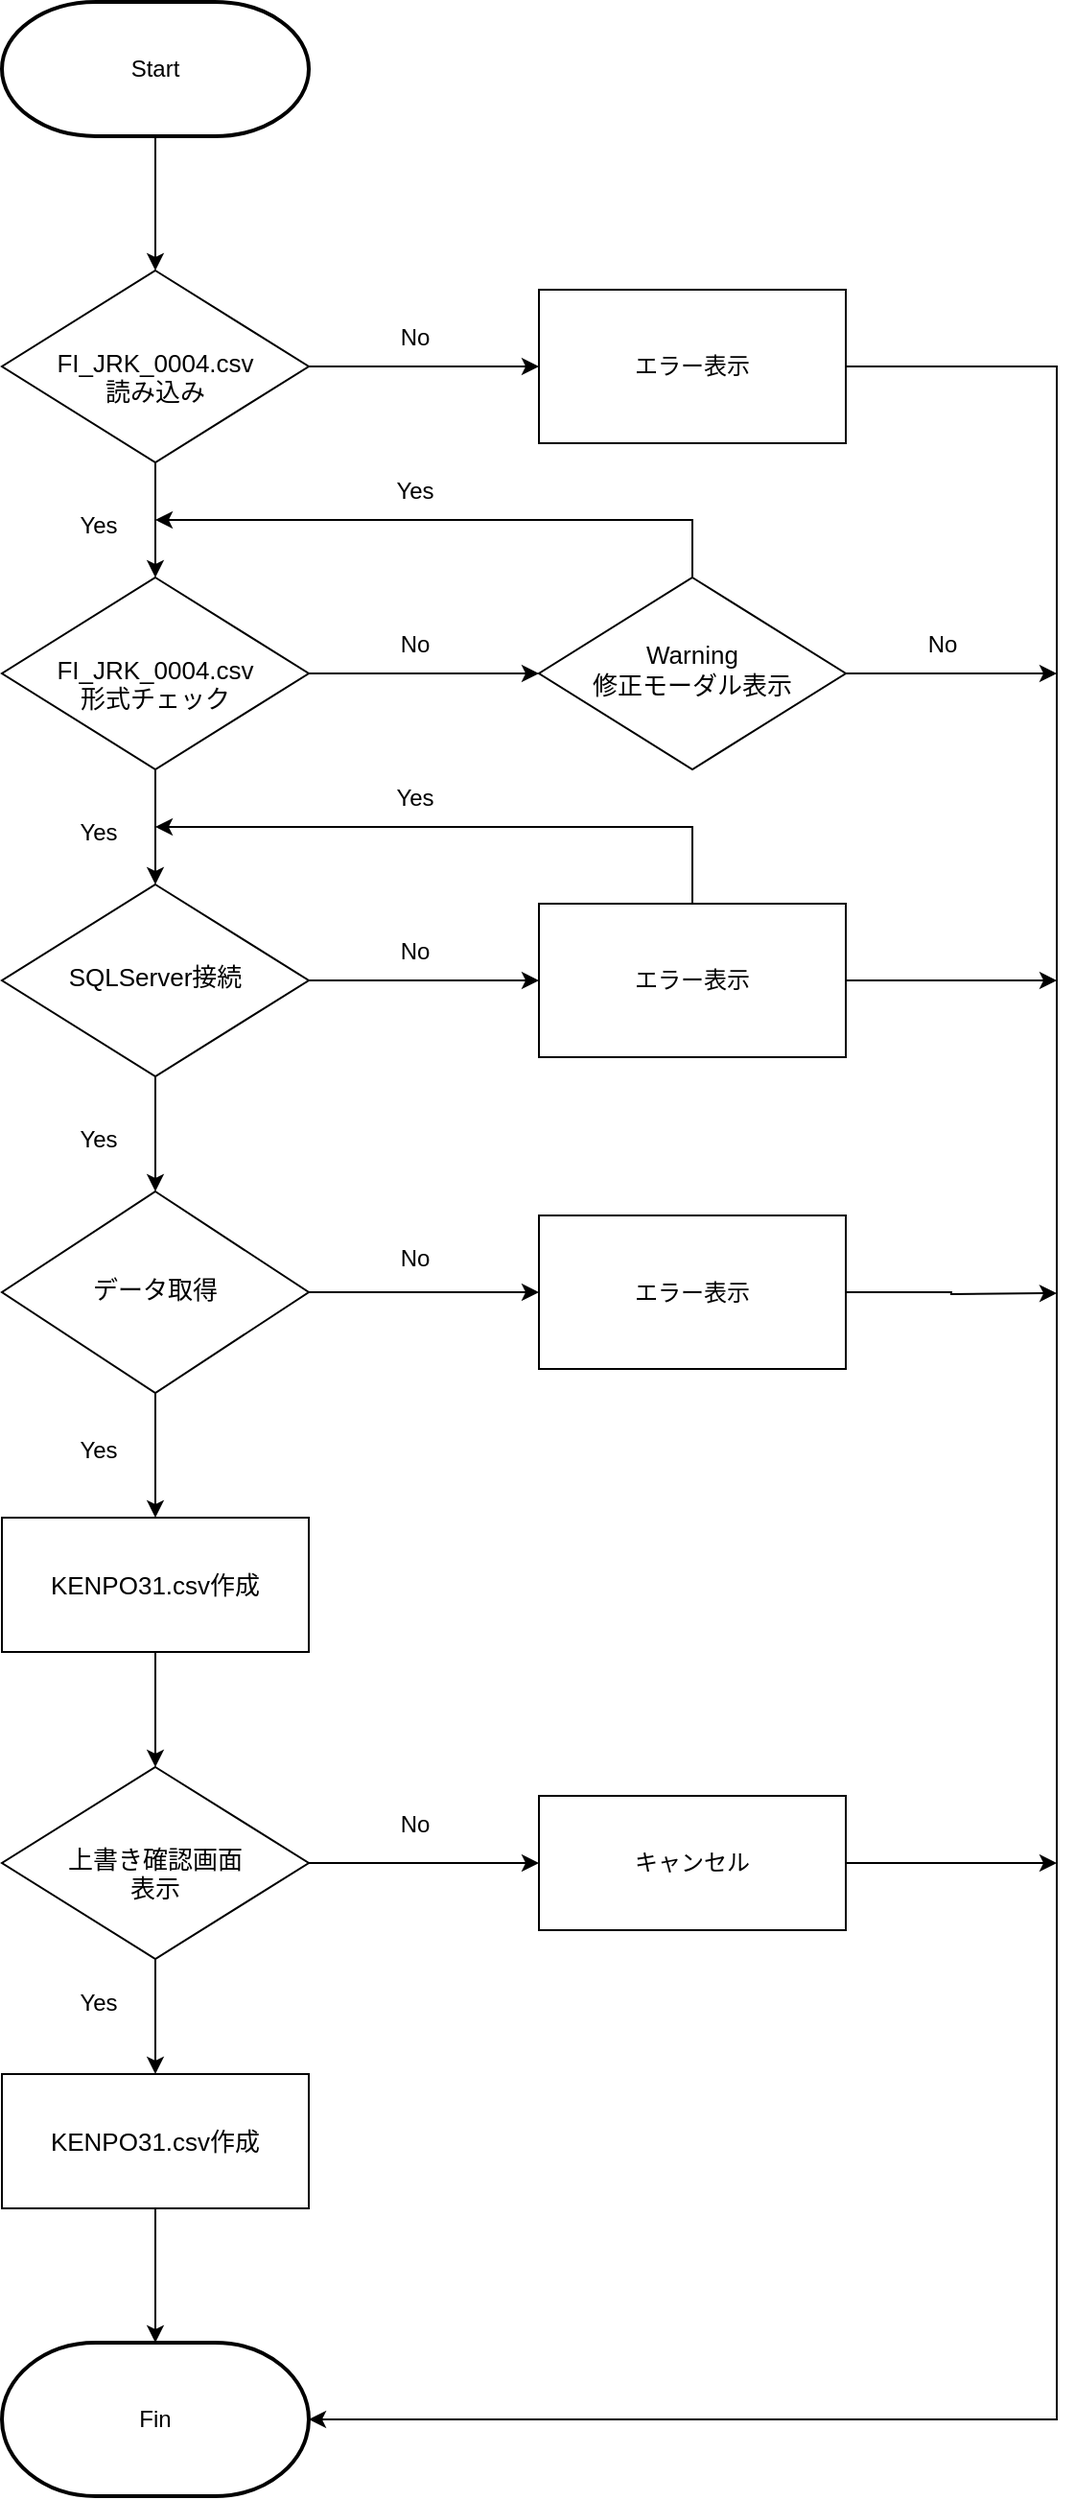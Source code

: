 <mxfile version="24.7.17" pages="2">
  <diagram id="C5RBs43oDa-KdzZeNtuy" name="フローチャート">
    <mxGraphModel dx="1122" dy="1992" grid="0" gridSize="10" guides="1" tooltips="1" connect="1" arrows="1" fold="1" page="1" pageScale="1" pageWidth="827" pageHeight="1169" math="0" shadow="0">
      <root>
        <mxCell id="WIyWlLk6GJQsqaUBKTNV-0" />
        <mxCell id="WIyWlLk6GJQsqaUBKTNV-1" parent="WIyWlLk6GJQsqaUBKTNV-0" />
        <mxCell id="zMcNASmwSds6AIN6LRjs-0" style="edgeStyle=orthogonalEdgeStyle;rounded=0;orthogonalLoop=1;jettySize=auto;html=1;exitX=0.5;exitY=1;exitDx=0;exitDy=0;entryX=0.5;entryY=0;entryDx=0;entryDy=0;" parent="WIyWlLk6GJQsqaUBKTNV-1" source="WIyWlLk6GJQsqaUBKTNV-6" target="uJ2g9ssBskQd9-mw1r54-28" edge="1">
          <mxGeometry relative="1" as="geometry" />
        </mxCell>
        <mxCell id="WIyWlLk6GJQsqaUBKTNV-6" value="SQLServer接続" style="rhombus;whiteSpace=wrap;html=1;shadow=0;fontFamily=Helvetica;fontSize=13;align=center;strokeWidth=1;spacing=6;spacingTop=-4;" parent="WIyWlLk6GJQsqaUBKTNV-1" vertex="1">
          <mxGeometry x="160" y="360" width="160" height="100" as="geometry" />
        </mxCell>
        <mxCell id="uJ2g9ssBskQd9-mw1r54-20" style="edgeStyle=orthogonalEdgeStyle;rounded=0;orthogonalLoop=1;jettySize=auto;html=1;exitX=0.5;exitY=1;exitDx=0;exitDy=0;entryX=0.5;entryY=0;entryDx=0;entryDy=0;" parent="WIyWlLk6GJQsqaUBKTNV-1" source="uJ2g9ssBskQd9-mw1r54-0" target="uJ2g9ssBskQd9-mw1r54-4" edge="1">
          <mxGeometry relative="1" as="geometry" />
        </mxCell>
        <mxCell id="uJ2g9ssBskQd9-mw1r54-23" style="edgeStyle=orthogonalEdgeStyle;rounded=0;orthogonalLoop=1;jettySize=auto;html=1;exitX=1;exitY=0.5;exitDx=0;exitDy=0;entryX=0;entryY=0.5;entryDx=0;entryDy=0;" parent="WIyWlLk6GJQsqaUBKTNV-1" source="uJ2g9ssBskQd9-mw1r54-0" target="zMcNASmwSds6AIN6LRjs-6" edge="1">
          <mxGeometry relative="1" as="geometry">
            <mxPoint x="400" y="90" as="targetPoint" />
          </mxGeometry>
        </mxCell>
        <mxCell id="uJ2g9ssBskQd9-mw1r54-0" value="&lt;div&gt;&lt;br&gt;&lt;/div&gt;FI_JRK_0004.csv&lt;div&gt;読み込み&lt;/div&gt;" style="rhombus;whiteSpace=wrap;html=1;shadow=0;fontFamily=Helvetica;fontSize=13;align=center;strokeWidth=1;spacing=6;spacingTop=-4;" parent="WIyWlLk6GJQsqaUBKTNV-1" vertex="1">
          <mxGeometry x="160" y="40" width="160" height="100" as="geometry" />
        </mxCell>
        <mxCell id="uJ2g9ssBskQd9-mw1r54-26" value="" style="edgeStyle=orthogonalEdgeStyle;rounded=0;orthogonalLoop=1;jettySize=auto;html=1;entryX=0;entryY=0.5;entryDx=0;entryDy=0;" parent="WIyWlLk6GJQsqaUBKTNV-1" source="uJ2g9ssBskQd9-mw1r54-4" target="zMcNASmwSds6AIN6LRjs-15" edge="1">
          <mxGeometry relative="1" as="geometry">
            <mxPoint x="400" y="240" as="targetPoint" />
          </mxGeometry>
        </mxCell>
        <mxCell id="zMcNASmwSds6AIN6LRjs-34" style="edgeStyle=orthogonalEdgeStyle;rounded=0;orthogonalLoop=1;jettySize=auto;html=1;entryX=0.5;entryY=0;entryDx=0;entryDy=0;" parent="WIyWlLk6GJQsqaUBKTNV-1" source="uJ2g9ssBskQd9-mw1r54-4" target="WIyWlLk6GJQsqaUBKTNV-6" edge="1">
          <mxGeometry relative="1" as="geometry" />
        </mxCell>
        <mxCell id="uJ2g9ssBskQd9-mw1r54-4" value="&lt;div&gt;&lt;br&gt;&lt;/div&gt;&lt;div&gt;&lt;br&gt;&lt;/div&gt;FI_JRK_0004.csv&lt;div&gt;形式チェック&lt;br&gt;&lt;div&gt;&lt;br&gt;&lt;/div&gt;&lt;/div&gt;" style="rhombus;whiteSpace=wrap;html=1;shadow=0;fontFamily=Helvetica;fontSize=13;align=center;strokeWidth=1;spacing=6;spacingTop=-4;" parent="WIyWlLk6GJQsqaUBKTNV-1" vertex="1">
          <mxGeometry x="160" y="200" width="160" height="100" as="geometry" />
        </mxCell>
        <mxCell id="zMcNASmwSds6AIN6LRjs-30" style="edgeStyle=orthogonalEdgeStyle;rounded=0;orthogonalLoop=1;jettySize=auto;html=1;exitX=0.5;exitY=1;exitDx=0;exitDy=0;entryX=0.5;entryY=0;entryDx=0;entryDy=0;" parent="WIyWlLk6GJQsqaUBKTNV-1" source="WIyWlLk6GJQsqaUBKTNV-10" target="zMcNASmwSds6AIN6LRjs-13" edge="1">
          <mxGeometry relative="1" as="geometry" />
        </mxCell>
        <mxCell id="zMcNASmwSds6AIN6LRjs-41" style="edgeStyle=orthogonalEdgeStyle;rounded=0;orthogonalLoop=1;jettySize=auto;html=1;exitX=1;exitY=0.5;exitDx=0;exitDy=0;entryX=0;entryY=0.5;entryDx=0;entryDy=0;" parent="WIyWlLk6GJQsqaUBKTNV-1" source="WIyWlLk6GJQsqaUBKTNV-10" target="zMcNASmwSds6AIN6LRjs-12" edge="1">
          <mxGeometry relative="1" as="geometry" />
        </mxCell>
        <mxCell id="WIyWlLk6GJQsqaUBKTNV-10" value="&lt;div&gt;&lt;br&gt;&lt;/div&gt;上書き確認画面&lt;div&gt;表示&lt;/div&gt;" style="rhombus;whiteSpace=wrap;html=1;shadow=0;fontFamily=Helvetica;fontSize=13;align=center;strokeWidth=1;spacing=6;spacingTop=-4;" parent="WIyWlLk6GJQsqaUBKTNV-1" vertex="1">
          <mxGeometry x="160" y="820" width="160" height="100" as="geometry" />
        </mxCell>
        <mxCell id="uJ2g9ssBskQd9-mw1r54-24" value="No" style="text;html=1;align=center;verticalAlign=middle;resizable=0;points=[];autosize=1;strokeColor=none;fillColor=none;" parent="WIyWlLk6GJQsqaUBKTNV-1" vertex="1">
          <mxGeometry x="355" y="60" width="40" height="30" as="geometry" />
        </mxCell>
        <mxCell id="uJ2g9ssBskQd9-mw1r54-27" value="No" style="text;html=1;align=center;verticalAlign=middle;resizable=0;points=[];autosize=1;strokeColor=none;fillColor=none;" parent="WIyWlLk6GJQsqaUBKTNV-1" vertex="1">
          <mxGeometry x="355" y="220" width="40" height="30" as="geometry" />
        </mxCell>
        <mxCell id="zMcNASmwSds6AIN6LRjs-19" style="edgeStyle=orthogonalEdgeStyle;rounded=0;orthogonalLoop=1;jettySize=auto;html=1;entryX=0;entryY=0.5;entryDx=0;entryDy=0;" parent="WIyWlLk6GJQsqaUBKTNV-1" source="uJ2g9ssBskQd9-mw1r54-28" target="zMcNASmwSds6AIN6LRjs-9" edge="1">
          <mxGeometry relative="1" as="geometry" />
        </mxCell>
        <mxCell id="zMcNASmwSds6AIN6LRjs-28" style="edgeStyle=orthogonalEdgeStyle;rounded=0;orthogonalLoop=1;jettySize=auto;html=1;exitX=0.5;exitY=1;exitDx=0;exitDy=0;entryX=0.5;entryY=0;entryDx=0;entryDy=0;" parent="WIyWlLk6GJQsqaUBKTNV-1" source="uJ2g9ssBskQd9-mw1r54-28" target="zMcNASmwSds6AIN6LRjs-10" edge="1">
          <mxGeometry relative="1" as="geometry" />
        </mxCell>
        <mxCell id="uJ2g9ssBskQd9-mw1r54-28" value="データ取得" style="rhombus;whiteSpace=wrap;html=1;shadow=0;fontFamily=Helvetica;fontSize=13;align=center;strokeWidth=1;spacing=6;spacingTop=-4;" parent="WIyWlLk6GJQsqaUBKTNV-1" vertex="1">
          <mxGeometry x="160" y="520" width="160" height="105" as="geometry" />
        </mxCell>
        <mxCell id="uJ2g9ssBskQd9-mw1r54-33" value="No" style="text;html=1;align=center;verticalAlign=middle;resizable=0;points=[];autosize=1;strokeColor=none;fillColor=none;" parent="WIyWlLk6GJQsqaUBKTNV-1" vertex="1">
          <mxGeometry x="355" y="540" width="40" height="30" as="geometry" />
        </mxCell>
        <mxCell id="zMcNASmwSds6AIN6LRjs-14" style="edgeStyle=orthogonalEdgeStyle;rounded=0;orthogonalLoop=1;jettySize=auto;html=1;exitX=0.5;exitY=1;exitDx=0;exitDy=0;exitPerimeter=0;entryX=0.5;entryY=0;entryDx=0;entryDy=0;" parent="WIyWlLk6GJQsqaUBKTNV-1" source="zMcNASmwSds6AIN6LRjs-4" target="uJ2g9ssBskQd9-mw1r54-0" edge="1">
          <mxGeometry relative="1" as="geometry" />
        </mxCell>
        <mxCell id="zMcNASmwSds6AIN6LRjs-4" value="Start" style="strokeWidth=2;html=1;shape=mxgraph.flowchart.terminator;whiteSpace=wrap;" parent="WIyWlLk6GJQsqaUBKTNV-1" vertex="1">
          <mxGeometry x="160" y="-100" width="160" height="70" as="geometry" />
        </mxCell>
        <mxCell id="zMcNASmwSds6AIN6LRjs-5" value="Fin" style="strokeWidth=2;html=1;shape=mxgraph.flowchart.terminator;whiteSpace=wrap;" parent="WIyWlLk6GJQsqaUBKTNV-1" vertex="1">
          <mxGeometry x="160" y="1120" width="160" height="80" as="geometry" />
        </mxCell>
        <mxCell id="zMcNASmwSds6AIN6LRjs-6" value="エラー表示" style="rounded=0;whiteSpace=wrap;html=1;" parent="WIyWlLk6GJQsqaUBKTNV-1" vertex="1">
          <mxGeometry x="440" y="50" width="160" height="80" as="geometry" />
        </mxCell>
        <mxCell id="zMcNASmwSds6AIN6LRjs-24" style="edgeStyle=orthogonalEdgeStyle;rounded=0;orthogonalLoop=1;jettySize=auto;html=1;exitX=0.5;exitY=0;exitDx=0;exitDy=0;" parent="WIyWlLk6GJQsqaUBKTNV-1" source="zMcNASmwSds6AIN6LRjs-8" edge="1">
          <mxGeometry relative="1" as="geometry">
            <mxPoint x="240" y="330" as="targetPoint" />
            <mxPoint x="530" y="360" as="sourcePoint" />
            <Array as="points">
              <mxPoint x="520" y="330" />
            </Array>
          </mxGeometry>
        </mxCell>
        <mxCell id="zMcNASmwSds6AIN6LRjs-46" style="edgeStyle=orthogonalEdgeStyle;rounded=0;orthogonalLoop=1;jettySize=auto;html=1;exitX=1;exitY=0.5;exitDx=0;exitDy=0;" parent="WIyWlLk6GJQsqaUBKTNV-1" source="zMcNASmwSds6AIN6LRjs-8" edge="1">
          <mxGeometry relative="1" as="geometry">
            <mxPoint x="710" y="410" as="targetPoint" />
          </mxGeometry>
        </mxCell>
        <mxCell id="zMcNASmwSds6AIN6LRjs-8" value="エラー表示" style="rounded=0;whiteSpace=wrap;html=1;" parent="WIyWlLk6GJQsqaUBKTNV-1" vertex="1">
          <mxGeometry x="440" y="370" width="160" height="80" as="geometry" />
        </mxCell>
        <mxCell id="zMcNASmwSds6AIN6LRjs-51" style="edgeStyle=orthogonalEdgeStyle;rounded=0;orthogonalLoop=1;jettySize=auto;html=1;exitX=1;exitY=0.5;exitDx=0;exitDy=0;" parent="WIyWlLk6GJQsqaUBKTNV-1" source="zMcNASmwSds6AIN6LRjs-9" edge="1">
          <mxGeometry relative="1" as="geometry">
            <mxPoint x="710" y="573" as="targetPoint" />
          </mxGeometry>
        </mxCell>
        <mxCell id="zMcNASmwSds6AIN6LRjs-9" value="エラー表示" style="rounded=0;whiteSpace=wrap;html=1;" parent="WIyWlLk6GJQsqaUBKTNV-1" vertex="1">
          <mxGeometry x="440" y="532.5" width="160" height="80" as="geometry" />
        </mxCell>
        <mxCell id="zMcNASmwSds6AIN6LRjs-29" style="edgeStyle=orthogonalEdgeStyle;rounded=0;orthogonalLoop=1;jettySize=auto;html=1;entryX=0.5;entryY=0;entryDx=0;entryDy=0;" parent="WIyWlLk6GJQsqaUBKTNV-1" source="zMcNASmwSds6AIN6LRjs-10" target="WIyWlLk6GJQsqaUBKTNV-10" edge="1">
          <mxGeometry relative="1" as="geometry" />
        </mxCell>
        <mxCell id="zMcNASmwSds6AIN6LRjs-10" value="&lt;span style=&quot;font-size: 13px;&quot;&gt;KENPO31.csv作成&lt;/span&gt;" style="rounded=0;whiteSpace=wrap;html=1;" parent="WIyWlLk6GJQsqaUBKTNV-1" vertex="1">
          <mxGeometry x="160" y="690" width="160" height="70" as="geometry" />
        </mxCell>
        <mxCell id="zMcNASmwSds6AIN6LRjs-50" style="edgeStyle=orthogonalEdgeStyle;rounded=0;orthogonalLoop=1;jettySize=auto;html=1;exitX=1;exitY=0.5;exitDx=0;exitDy=0;" parent="WIyWlLk6GJQsqaUBKTNV-1" source="zMcNASmwSds6AIN6LRjs-12" edge="1">
          <mxGeometry relative="1" as="geometry">
            <mxPoint x="710" y="870" as="targetPoint" />
          </mxGeometry>
        </mxCell>
        <mxCell id="zMcNASmwSds6AIN6LRjs-12" value="キャンセル" style="rounded=0;whiteSpace=wrap;html=1;" parent="WIyWlLk6GJQsqaUBKTNV-1" vertex="1">
          <mxGeometry x="440" y="835" width="160" height="70" as="geometry" />
        </mxCell>
        <mxCell id="zMcNASmwSds6AIN6LRjs-13" value="&lt;span style=&quot;font-size: 13px;&quot;&gt;KENPO31.csv作成&lt;/span&gt;" style="rounded=0;whiteSpace=wrap;html=1;" parent="WIyWlLk6GJQsqaUBKTNV-1" vertex="1">
          <mxGeometry x="160" y="980" width="160" height="70" as="geometry" />
        </mxCell>
        <mxCell id="zMcNASmwSds6AIN6LRjs-21" style="edgeStyle=orthogonalEdgeStyle;rounded=0;orthogonalLoop=1;jettySize=auto;html=1;exitX=0.5;exitY=0;exitDx=0;exitDy=0;" parent="WIyWlLk6GJQsqaUBKTNV-1" source="zMcNASmwSds6AIN6LRjs-15" edge="1">
          <mxGeometry relative="1" as="geometry">
            <mxPoint x="240" y="170" as="targetPoint" />
            <Array as="points">
              <mxPoint x="520" y="170" />
            </Array>
          </mxGeometry>
        </mxCell>
        <mxCell id="zMcNASmwSds6AIN6LRjs-52" style="edgeStyle=orthogonalEdgeStyle;rounded=0;orthogonalLoop=1;jettySize=auto;html=1;" parent="WIyWlLk6GJQsqaUBKTNV-1" source="zMcNASmwSds6AIN6LRjs-15" edge="1">
          <mxGeometry relative="1" as="geometry">
            <mxPoint x="710" y="250" as="targetPoint" />
          </mxGeometry>
        </mxCell>
        <mxCell id="zMcNASmwSds6AIN6LRjs-15" value="&lt;div&gt;Warning&lt;/div&gt;&lt;div&gt;修正モーダル表示&lt;/div&gt;" style="rhombus;whiteSpace=wrap;html=1;shadow=0;fontFamily=Helvetica;fontSize=13;align=center;strokeWidth=1;spacing=6;spacingTop=-4;" parent="WIyWlLk6GJQsqaUBKTNV-1" vertex="1">
          <mxGeometry x="440" y="200" width="160" height="100" as="geometry" />
        </mxCell>
        <mxCell id="zMcNASmwSds6AIN6LRjs-23" value="Yes" style="text;html=1;align=center;verticalAlign=middle;resizable=0;points=[];autosize=1;strokeColor=none;fillColor=none;" parent="WIyWlLk6GJQsqaUBKTNV-1" vertex="1">
          <mxGeometry x="355" y="140" width="40" height="30" as="geometry" />
        </mxCell>
        <mxCell id="zMcNASmwSds6AIN6LRjs-32" style="edgeStyle=orthogonalEdgeStyle;rounded=0;orthogonalLoop=1;jettySize=auto;html=1;exitX=0.5;exitY=1;exitDx=0;exitDy=0;entryX=0.5;entryY=0;entryDx=0;entryDy=0;entryPerimeter=0;" parent="WIyWlLk6GJQsqaUBKTNV-1" source="zMcNASmwSds6AIN6LRjs-13" target="zMcNASmwSds6AIN6LRjs-5" edge="1">
          <mxGeometry relative="1" as="geometry" />
        </mxCell>
        <mxCell id="zMcNASmwSds6AIN6LRjs-33" value="Yes" style="text;html=1;align=center;verticalAlign=middle;resizable=0;points=[];autosize=1;strokeColor=none;fillColor=none;" parent="WIyWlLk6GJQsqaUBKTNV-1" vertex="1">
          <mxGeometry x="355" y="300" width="40" height="30" as="geometry" />
        </mxCell>
        <mxCell id="zMcNASmwSds6AIN6LRjs-35" value="Yes" style="text;html=1;align=center;verticalAlign=middle;resizable=0;points=[];autosize=1;strokeColor=none;fillColor=none;" parent="WIyWlLk6GJQsqaUBKTNV-1" vertex="1">
          <mxGeometry x="190" y="158" width="40" height="30" as="geometry" />
        </mxCell>
        <mxCell id="zMcNASmwSds6AIN6LRjs-36" value="Yes" style="text;html=1;align=center;verticalAlign=middle;resizable=0;points=[];autosize=1;strokeColor=none;fillColor=none;" parent="WIyWlLk6GJQsqaUBKTNV-1" vertex="1">
          <mxGeometry x="190" y="318" width="40" height="30" as="geometry" />
        </mxCell>
        <mxCell id="zMcNASmwSds6AIN6LRjs-37" value="Yes" style="text;html=1;align=center;verticalAlign=middle;resizable=0;points=[];autosize=1;strokeColor=none;fillColor=none;" parent="WIyWlLk6GJQsqaUBKTNV-1" vertex="1">
          <mxGeometry x="190" y="478" width="40" height="30" as="geometry" />
        </mxCell>
        <mxCell id="zMcNASmwSds6AIN6LRjs-38" value="Yes" style="text;html=1;align=center;verticalAlign=middle;resizable=0;points=[];autosize=1;strokeColor=none;fillColor=none;" parent="WIyWlLk6GJQsqaUBKTNV-1" vertex="1">
          <mxGeometry x="190" y="640" width="40" height="30" as="geometry" />
        </mxCell>
        <mxCell id="zMcNASmwSds6AIN6LRjs-40" value="Yes" style="text;html=1;align=center;verticalAlign=middle;resizable=0;points=[];autosize=1;strokeColor=none;fillColor=none;" parent="WIyWlLk6GJQsqaUBKTNV-1" vertex="1">
          <mxGeometry x="190" y="928" width="40" height="30" as="geometry" />
        </mxCell>
        <mxCell id="zMcNASmwSds6AIN6LRjs-42" style="edgeStyle=orthogonalEdgeStyle;rounded=0;orthogonalLoop=1;jettySize=auto;html=1;exitX=1;exitY=0.5;exitDx=0;exitDy=0;entryX=1;entryY=0.5;entryDx=0;entryDy=0;entryPerimeter=0;" parent="WIyWlLk6GJQsqaUBKTNV-1" source="zMcNASmwSds6AIN6LRjs-6" target="zMcNASmwSds6AIN6LRjs-5" edge="1">
          <mxGeometry relative="1" as="geometry">
            <mxPoint x="620" y="90" as="sourcePoint" />
            <mxPoint x="340" y="1160" as="targetPoint" />
            <Array as="points">
              <mxPoint x="710" y="90" />
              <mxPoint x="710" y="1160" />
            </Array>
          </mxGeometry>
        </mxCell>
        <mxCell id="zMcNASmwSds6AIN6LRjs-45" value="" style="edgeStyle=orthogonalEdgeStyle;rounded=0;orthogonalLoop=1;jettySize=auto;html=1;exitX=1;exitY=0.5;exitDx=0;exitDy=0;entryX=0;entryY=0.5;entryDx=0;entryDy=0;" parent="WIyWlLk6GJQsqaUBKTNV-1" source="WIyWlLk6GJQsqaUBKTNV-6" target="zMcNASmwSds6AIN6LRjs-8" edge="1">
          <mxGeometry relative="1" as="geometry">
            <mxPoint x="320" y="410" as="sourcePoint" />
            <mxPoint x="440" y="410" as="targetPoint" />
          </mxGeometry>
        </mxCell>
        <mxCell id="uJ2g9ssBskQd9-mw1r54-31" value="No" style="text;html=1;align=center;verticalAlign=middle;resizable=0;points=[];autosize=1;strokeColor=none;fillColor=none;" parent="WIyWlLk6GJQsqaUBKTNV-1" vertex="1">
          <mxGeometry x="355" y="380" width="40" height="30" as="geometry" />
        </mxCell>
        <mxCell id="zMcNASmwSds6AIN6LRjs-53" value="No" style="text;html=1;align=center;verticalAlign=middle;resizable=0;points=[];autosize=1;strokeColor=none;fillColor=none;" parent="WIyWlLk6GJQsqaUBKTNV-1" vertex="1">
          <mxGeometry x="630" y="220" width="40" height="30" as="geometry" />
        </mxCell>
        <mxCell id="zMcNASmwSds6AIN6LRjs-55" value="No" style="text;html=1;align=center;verticalAlign=middle;resizable=0;points=[];autosize=1;strokeColor=none;fillColor=none;" parent="WIyWlLk6GJQsqaUBKTNV-1" vertex="1">
          <mxGeometry x="355" y="835" width="40" height="30" as="geometry" />
        </mxCell>
      </root>
    </mxGraphModel>
  </diagram>
  <diagram id="aiiGIzIZuvOZnR5jQ8mM" name="ユースケース図">
    <mxGraphModel dx="2559" dy="761" grid="0" gridSize="10" guides="1" tooltips="1" connect="1" arrows="1" fold="1" page="1" pageScale="1" pageWidth="827" pageHeight="1169" math="0" shadow="0">
      <root>
        <mxCell id="0" />
        <mxCell id="1" parent="0" />
        <mxCell id="PzM-xUb5I0sH3ExyBDKS-11" value="KENPO31作成ツール" style="text;html=1;align=center;verticalAlign=middle;resizable=0;points=[];autosize=1;strokeColor=none;fillColor=none;fontColor=#000000;fontStyle=1;fontSize=21;" parent="1" vertex="1">
          <mxGeometry x="345" y="165" width="230" height="40" as="geometry" />
        </mxCell>
        <mxCell id="qu-DVjnXHkCkyj5IIqRd-16" value="" style="rounded=0;whiteSpace=wrap;html=1;" vertex="1" parent="1">
          <mxGeometry x="-1440" y="73" width="1024" height="1026" as="geometry" />
        </mxCell>
        <mxCell id="qu-DVjnXHkCkyj5IIqRd-17" value="" style="shape=folder;fontStyle=1;spacingTop=10;tabWidth=162;tabHeight=31;tabPosition=left;html=1;whiteSpace=wrap;labelBackgroundColor=#CCFFFF;" vertex="1" parent="1">
          <mxGeometry x="-1378" y="254" width="453" height="622" as="geometry" />
        </mxCell>
        <mxCell id="qu-DVjnXHkCkyj5IIqRd-18" value="FI_JRK_0004.csv&lt;div&gt;ファイル指定&lt;/div&gt;" style="ellipse;whiteSpace=wrap;html=1;labelBackgroundColor=default;" vertex="1" parent="1">
          <mxGeometry x="-1221.5" y="361" width="140" height="70" as="geometry" />
        </mxCell>
        <mxCell id="qu-DVjnXHkCkyj5IIqRd-19" value="データベース接続&lt;div&gt;操作&lt;/div&gt;" style="ellipse;whiteSpace=wrap;html=1;" vertex="1" parent="1">
          <mxGeometry x="-1221.5" y="492" width="140.5" height="70" as="geometry" />
        </mxCell>
        <mxCell id="qu-DVjnXHkCkyj5IIqRd-20" value="データ変換" style="ellipse;whiteSpace=wrap;html=1;" vertex="1" parent="1">
          <mxGeometry x="-1221.5" y="622" width="140" height="70" as="geometry" />
        </mxCell>
        <mxCell id="qu-DVjnXHkCkyj5IIqRd-21" value="" style="shape=folder;fontStyle=1;spacingTop=10;tabWidth=167;tabHeight=32;tabPosition=left;html=1;whiteSpace=wrap;labelBackgroundColor=#FFCCFF;" vertex="1" parent="1">
          <mxGeometry x="-892" y="252" width="418" height="623" as="geometry" />
        </mxCell>
        <mxCell id="qu-DVjnXHkCkyj5IIqRd-22" value="FI_JRK_0004.csv&lt;div&gt;取り込み&lt;/div&gt;" style="ellipse;whiteSpace=wrap;html=1;" vertex="1" parent="1">
          <mxGeometry x="-755" y="319" width="140" height="70" as="geometry" />
        </mxCell>
        <mxCell id="qu-DVjnXHkCkyj5IIqRd-23" value="データベースから&lt;div&gt;データ取得&lt;/div&gt;" style="ellipse;whiteSpace=wrap;html=1;" vertex="1" parent="1">
          <mxGeometry x="-755" y="546" width="140" height="70" as="geometry" />
        </mxCell>
        <mxCell id="qu-DVjnXHkCkyj5IIqRd-56" style="edgeStyle=orthogonalEdgeStyle;rounded=0;orthogonalLoop=1;jettySize=auto;html=1;entryX=0.5;entryY=0;entryDx=0;entryDy=0;" edge="1" parent="1" source="qu-DVjnXHkCkyj5IIqRd-24" target="qu-DVjnXHkCkyj5IIqRd-23">
          <mxGeometry relative="1" as="geometry" />
        </mxCell>
        <mxCell id="qu-DVjnXHkCkyj5IIqRd-24" value="データベース接続" style="ellipse;whiteSpace=wrap;html=1;" vertex="1" parent="1">
          <mxGeometry x="-755" y="431" width="140" height="70" as="geometry" />
        </mxCell>
        <mxCell id="qu-DVjnXHkCkyj5IIqRd-25" value="データ変換" style="ellipse;whiteSpace=wrap;html=1;" vertex="1" parent="1">
          <mxGeometry x="-755" y="659" width="140" height="70" as="geometry" />
        </mxCell>
        <mxCell id="qu-DVjnXHkCkyj5IIqRd-26" value="KENPO31.csvを生成する" style="ellipse;whiteSpace=wrap;html=1;" vertex="1" parent="1">
          <mxGeometry x="-755" y="767" width="140" height="70" as="geometry" />
        </mxCell>
        <mxCell id="qu-DVjnXHkCkyj5IIqRd-28" value="User" style="shape=umlActor;verticalLabelPosition=bottom;verticalAlign=top;html=1;" vertex="1" parent="1">
          <mxGeometry x="-1608" y="514" width="30" height="52" as="geometry" />
        </mxCell>
        <mxCell id="qu-DVjnXHkCkyj5IIqRd-29" value="KENPO31生成システム" style="text;html=1;align=center;verticalAlign=middle;resizable=0;points=[];autosize=1;strokeColor=none;fillColor=none;fontSize=18;fontStyle=1" vertex="1" parent="1">
          <mxGeometry x="-1004" y="123" width="209" height="34" as="geometry" />
        </mxCell>
        <mxCell id="qu-DVjnXHkCkyj5IIqRd-32" value="ユーザー操作" style="text;html=1;align=center;verticalAlign=middle;resizable=0;points=[];autosize=1;strokeColor=none;fillColor=none;" vertex="1" parent="1">
          <mxGeometry x="-1344" y="254" width="90" height="26" as="geometry" />
        </mxCell>
        <mxCell id="qu-DVjnXHkCkyj5IIqRd-33" value="内部処理" style="text;html=1;align=center;verticalAlign=middle;resizable=0;points=[];autosize=1;strokeColor=none;fillColor=none;" vertex="1" parent="1">
          <mxGeometry x="-844" y="255" width="66" height="26" as="geometry" />
        </mxCell>
        <mxCell id="qu-DVjnXHkCkyj5IIqRd-51" style="edgeStyle=orthogonalEdgeStyle;rounded=0;orthogonalLoop=1;jettySize=auto;html=1;entryX=0;entryY=0.5;entryDx=0;entryDy=0;" edge="1" parent="1" source="qu-DVjnXHkCkyj5IIqRd-36" target="qu-DVjnXHkCkyj5IIqRd-26">
          <mxGeometry relative="1" as="geometry" />
        </mxCell>
        <mxCell id="qu-DVjnXHkCkyj5IIqRd-36" value="KENPO31.csv&lt;div&gt;ファイル指定&lt;/div&gt;" style="ellipse;whiteSpace=wrap;html=1;" vertex="1" parent="1">
          <mxGeometry x="-1221.5" y="752" width="140" height="70" as="geometry" />
        </mxCell>
        <mxCell id="qu-DVjnXHkCkyj5IIqRd-41" value="" style="endArrow=classic;html=1;rounded=0;entryX=0.014;entryY=0.616;entryDx=0;entryDy=0;entryPerimeter=0;" edge="1" parent="1" target="qu-DVjnXHkCkyj5IIqRd-19">
          <mxGeometry width="50" height="50" relative="1" as="geometry">
            <mxPoint x="-1557" y="542" as="sourcePoint" />
            <mxPoint x="-1344" y="492" as="targetPoint" />
          </mxGeometry>
        </mxCell>
        <mxCell id="qu-DVjnXHkCkyj5IIqRd-42" value="" style="endArrow=classic;html=1;rounded=0;entryX=0;entryY=0.5;entryDx=0;entryDy=0;" edge="1" parent="1" target="qu-DVjnXHkCkyj5IIqRd-20">
          <mxGeometry width="50" height="50" relative="1" as="geometry">
            <mxPoint x="-1558" y="544" as="sourcePoint" />
            <mxPoint x="-1344" y="490" as="targetPoint" />
          </mxGeometry>
        </mxCell>
        <mxCell id="qu-DVjnXHkCkyj5IIqRd-43" value="" style="endArrow=classic;html=1;rounded=0;entryX=0.034;entryY=0.624;entryDx=0;entryDy=0;entryPerimeter=0;" edge="1" parent="1" target="qu-DVjnXHkCkyj5IIqRd-36">
          <mxGeometry width="50" height="50" relative="1" as="geometry">
            <mxPoint x="-1562" y="541" as="sourcePoint" />
            <mxPoint x="-1491" y="628" as="targetPoint" />
          </mxGeometry>
        </mxCell>
        <mxCell id="qu-DVjnXHkCkyj5IIqRd-44" value="" style="endArrow=classic;html=1;rounded=0;entryX=0;entryY=0.5;entryDx=0;entryDy=0;" edge="1" parent="1" target="qu-DVjnXHkCkyj5IIqRd-18">
          <mxGeometry width="50" height="50" relative="1" as="geometry">
            <mxPoint x="-1559" y="542" as="sourcePoint" />
            <mxPoint x="-1509" y="492" as="targetPoint" />
          </mxGeometry>
        </mxCell>
        <mxCell id="qu-DVjnXHkCkyj5IIqRd-45" style="edgeStyle=orthogonalEdgeStyle;rounded=0;orthogonalLoop=1;jettySize=auto;html=1;exitX=1;exitY=0.5;exitDx=0;exitDy=0;entryX=0.029;entryY=0.639;entryDx=0;entryDy=0;entryPerimeter=0;" edge="1" parent="1" source="qu-DVjnXHkCkyj5IIqRd-18" target="qu-DVjnXHkCkyj5IIqRd-22">
          <mxGeometry relative="1" as="geometry" />
        </mxCell>
        <mxCell id="qu-DVjnXHkCkyj5IIqRd-46" style="edgeStyle=orthogonalEdgeStyle;rounded=0;orthogonalLoop=1;jettySize=auto;html=1;entryX=0.024;entryY=0.614;entryDx=0;entryDy=0;entryPerimeter=0;" edge="1" parent="1" source="qu-DVjnXHkCkyj5IIqRd-19" target="qu-DVjnXHkCkyj5IIqRd-24">
          <mxGeometry relative="1" as="geometry" />
        </mxCell>
        <mxCell id="qu-DVjnXHkCkyj5IIqRd-50" style="edgeStyle=orthogonalEdgeStyle;rounded=0;orthogonalLoop=1;jettySize=auto;html=1;entryX=0;entryY=0.5;entryDx=0;entryDy=0;" edge="1" parent="1" source="qu-DVjnXHkCkyj5IIqRd-20" target="qu-DVjnXHkCkyj5IIqRd-25">
          <mxGeometry relative="1" as="geometry" />
        </mxCell>
      </root>
    </mxGraphModel>
  </diagram>
</mxfile>
